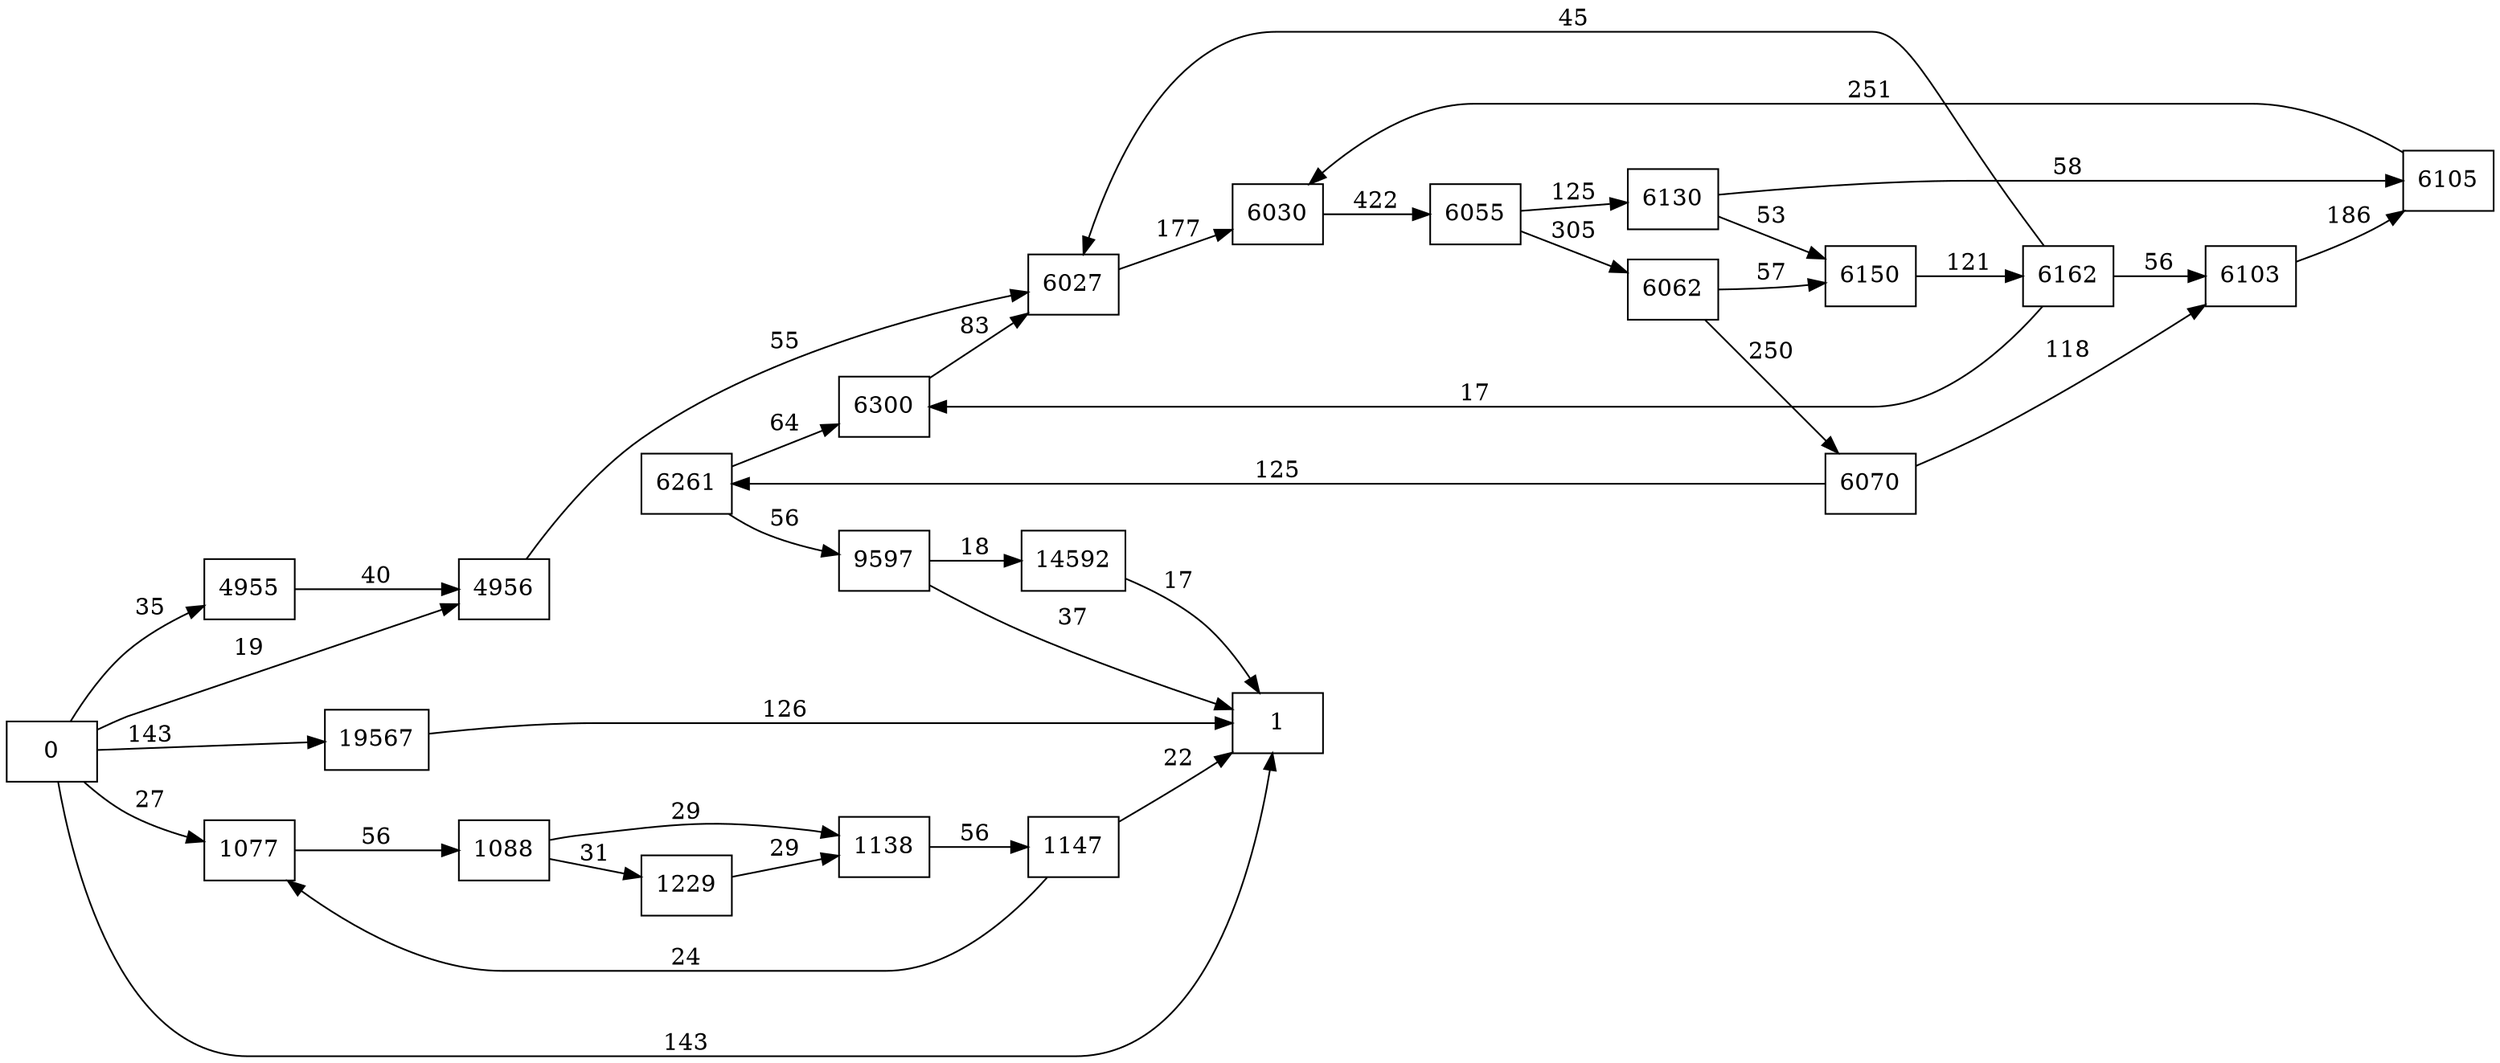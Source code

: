 digraph {
	graph [rankdir=LR]
	node [shape=rectangle]
	1077 -> 1088 [label=56]
	1088 -> 1138 [label=29]
	1088 -> 1229 [label=31]
	1138 -> 1147 [label=56]
	1147 -> 1077 [label=24]
	1147 -> 1 [label=22]
	1229 -> 1138 [label=29]
	4955 -> 4956 [label=40]
	4956 -> 6027 [label=55]
	6027 -> 6030 [label=177]
	6030 -> 6055 [label=422]
	6055 -> 6062 [label=305]
	6055 -> 6130 [label=125]
	6062 -> 6070 [label=250]
	6062 -> 6150 [label=57]
	6070 -> 6103 [label=118]
	6070 -> 6261 [label=125]
	6103 -> 6105 [label=186]
	6105 -> 6030 [label=251]
	6130 -> 6150 [label=53]
	6130 -> 6105 [label=58]
	6150 -> 6162 [label=121]
	6162 -> 6103 [label=56]
	6162 -> 6027 [label=45]
	6162 -> 6300 [label=17]
	6261 -> 6300 [label=64]
	6261 -> 9597 [label=56]
	6300 -> 6027 [label=83]
	9597 -> 14592 [label=18]
	9597 -> 1 [label=37]
	14592 -> 1 [label=17]
	19567 -> 1 [label=126]
	0 -> 4955 [label=35]
	0 -> 4956 [label=19]
	0 -> 1077 [label=27]
	0 -> 1 [label=143]
	0 -> 19567 [label=143]
}
